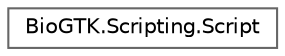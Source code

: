 digraph "Graphical Class Hierarchy"
{
 // LATEX_PDF_SIZE
  bgcolor="transparent";
  edge [fontname=Helvetica,fontsize=10,labelfontname=Helvetica,labelfontsize=10];
  node [fontname=Helvetica,fontsize=10,shape=box,height=0.2,width=0.4];
  rankdir="LR";
  Node0 [id="Node000000",label="BioGTK.Scripting.Script",height=0.2,width=0.4,color="grey40", fillcolor="white", style="filled",URL="$class_bio_g_t_k_1_1_scripting_1_1_script.html",tooltip=" "];
}

